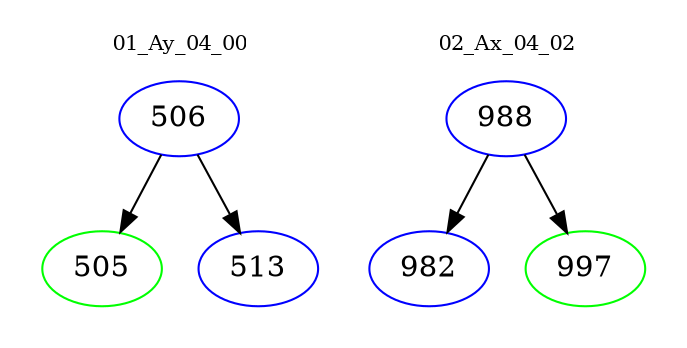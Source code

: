 digraph{
subgraph cluster_0 {
color = white
label = "01_Ay_04_00";
fontsize=10;
T0_506 [label="506", color="blue"]
T0_506 -> T0_505 [color="black"]
T0_505 [label="505", color="green"]
T0_506 -> T0_513 [color="black"]
T0_513 [label="513", color="blue"]
}
subgraph cluster_1 {
color = white
label = "02_Ax_04_02";
fontsize=10;
T1_988 [label="988", color="blue"]
T1_988 -> T1_982 [color="black"]
T1_982 [label="982", color="blue"]
T1_988 -> T1_997 [color="black"]
T1_997 [label="997", color="green"]
}
}
